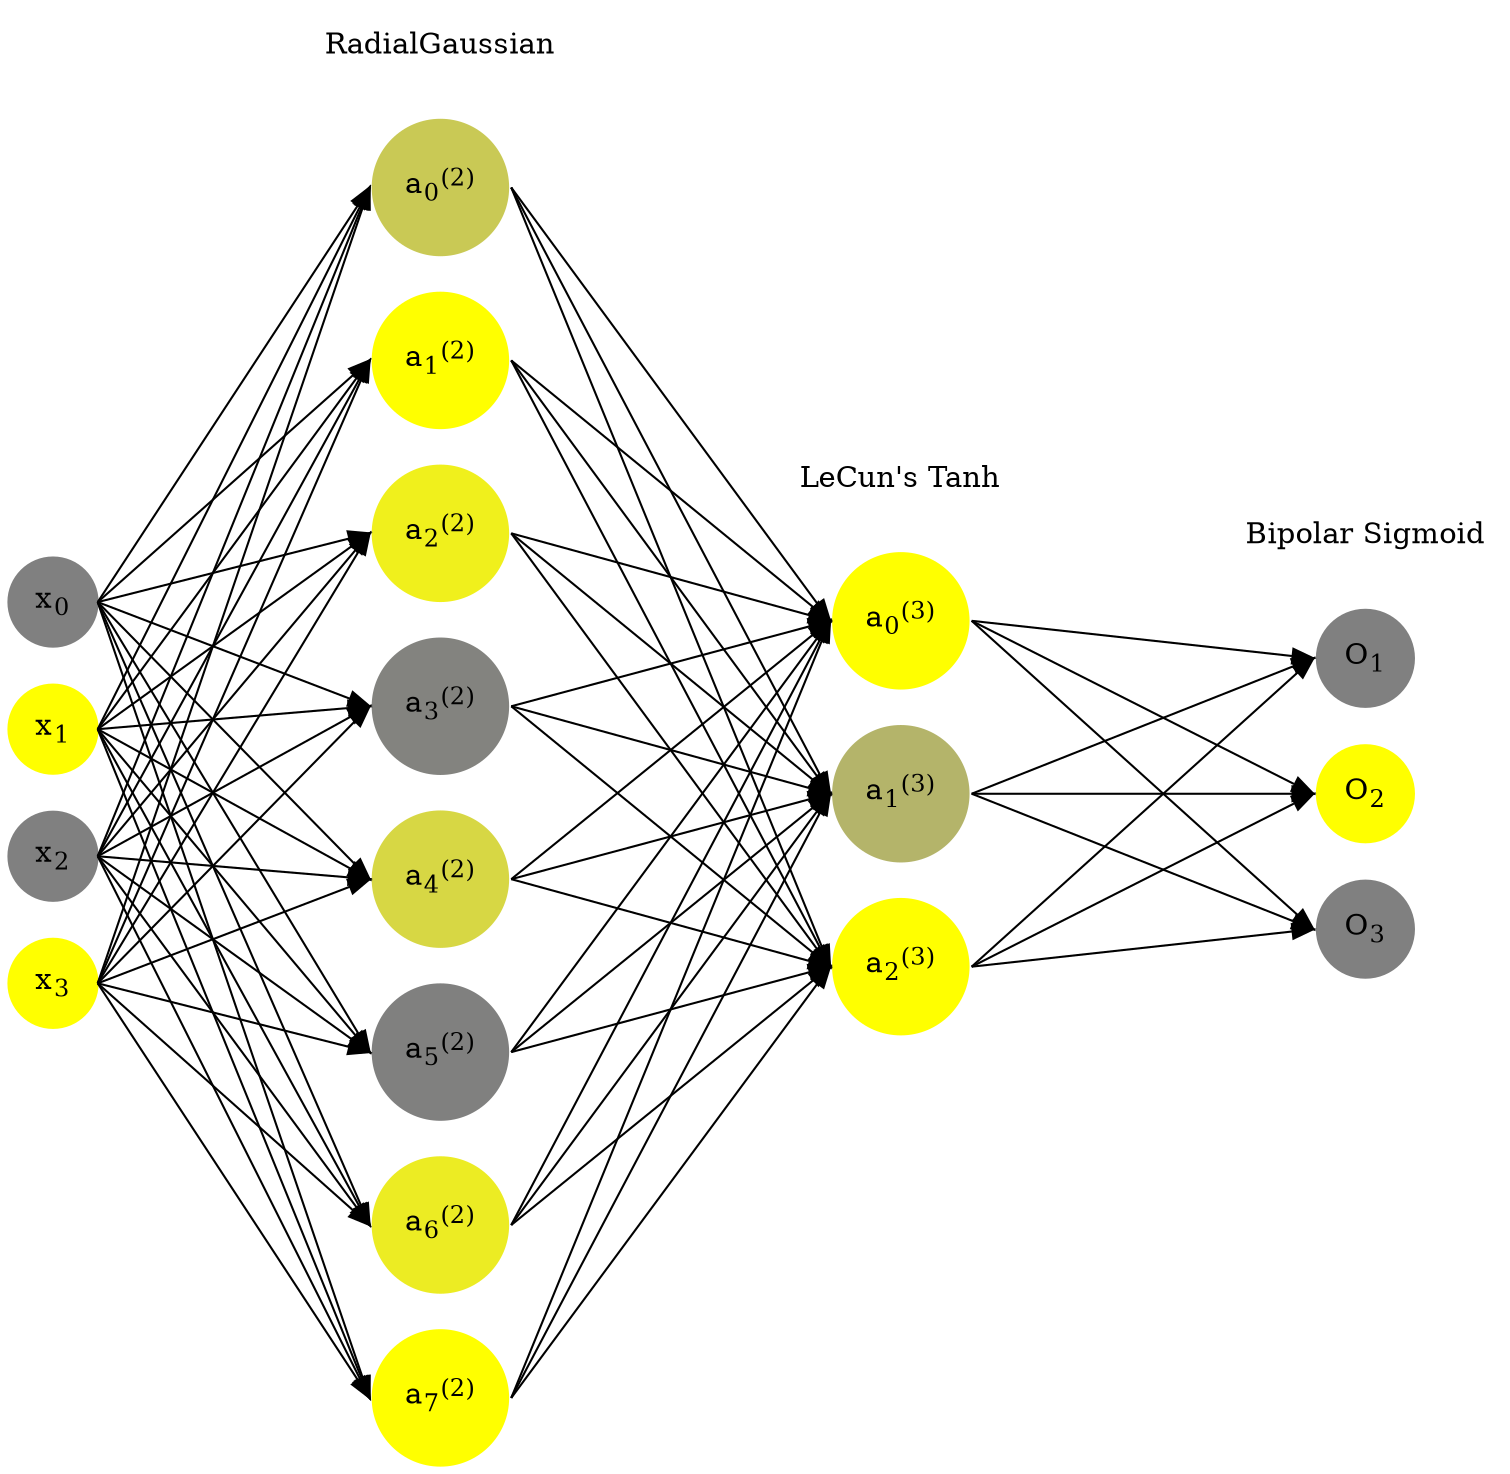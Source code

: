 digraph G {
	rankdir = LR;
	splines=false;
	edge[style=invis];
	ranksep= 1.4;
	{
	node [shape=circle, color="0.1667, 0.0, 0.5", style=filled, fillcolor="0.1667, 0.0, 0.5"];
	x0 [label=<x<sub>0</sub>>];
	}
	{
	node [shape=circle, color="0.1667, 1.0, 1.0", style=filled, fillcolor="0.1667, 1.0, 1.0"];
	x1 [label=<x<sub>1</sub>>];
	}
	{
	node [shape=circle, color="0.1667, 0.0, 0.5", style=filled, fillcolor="0.1667, 0.0, 0.5"];
	x2 [label=<x<sub>2</sub>>];
	}
	{
	node [shape=circle, color="0.1667, 1.0, 1.0", style=filled, fillcolor="0.1667, 1.0, 1.0"];
	x3 [label=<x<sub>3</sub>>];
	}
	{
	node [shape=circle, color="0.1667, 0.572966, 0.786483", style=filled, fillcolor="0.1667, 0.572966, 0.786483"];
	a02 [label=<a<sub>0</sub><sup>(2)</sup>>];
	}
	{
	node [shape=circle, color="0.1667, 0.998133, 0.999067", style=filled, fillcolor="0.1667, 0.998133, 0.999067"];
	a12 [label=<a<sub>1</sub><sup>(2)</sup>>];
	}
	{
	node [shape=circle, color="0.1667, 0.879751, 0.939875", style=filled, fillcolor="0.1667, 0.879751, 0.939875"];
	a22 [label=<a<sub>2</sub><sup>(2)</sup>>];
	}
	{
	node [shape=circle, color="0.1667, 0.028604, 0.514302", style=filled, fillcolor="0.1667, 0.028604, 0.514302"];
	a32 [label=<a<sub>3</sub><sup>(2)</sup>>];
	}
	{
	node [shape=circle, color="0.1667, 0.681750, 0.840875", style=filled, fillcolor="0.1667, 0.681750, 0.840875"];
	a42 [label=<a<sub>4</sub><sup>(2)</sup>>];
	}
	{
	node [shape=circle, color="0.1667, 0.003753, 0.501877", style=filled, fillcolor="0.1667, 0.003753, 0.501877"];
	a52 [label=<a<sub>5</sub><sup>(2)</sup>>];
	}
	{
	node [shape=circle, color="0.1667, 0.849420, 0.924710", style=filled, fillcolor="0.1667, 0.849420, 0.924710"];
	a62 [label=<a<sub>6</sub><sup>(2)</sup>>];
	}
	{
	node [shape=circle, color="0.1667, 0.999494, 0.999747", style=filled, fillcolor="0.1667, 0.999494, 0.999747"];
	a72 [label=<a<sub>7</sub><sup>(2)</sup>>];
	}
	{
	node [shape=circle, color="0.1667, 1.423757, 1.211878", style=filled, fillcolor="0.1667, 1.423757, 1.211878"];
	a03 [label=<a<sub>0</sub><sup>(3)</sup>>];
	}
	{
	node [shape=circle, color="0.1667, 0.406744, 0.703372", style=filled, fillcolor="0.1667, 0.406744, 0.703372"];
	a13 [label=<a<sub>1</sub><sup>(3)</sup>>];
	}
	{
	node [shape=circle, color="0.1667, 1.194199, 1.097099", style=filled, fillcolor="0.1667, 1.194199, 1.097099"];
	a23 [label=<a<sub>2</sub><sup>(3)</sup>>];
	}
	{
	node [shape=circle, color="0.1667, 0.0, 0.5", style=filled, fillcolor="0.1667, 0.0, 0.5"];
	O1 [label=<O<sub>1</sub>>];
	}
	{
	node [shape=circle, color="0.1667, 1.0, 1.0", style=filled, fillcolor="0.1667, 1.0, 1.0"];
	O2 [label=<O<sub>2</sub>>];
	}
	{
	node [shape=circle, color="0.1667, 0.0, 0.5", style=filled, fillcolor="0.1667, 0.0, 0.5"];
	O3 [label=<O<sub>3</sub>>];
	}
	{
	rank=same;
	x0->x1->x2->x3;
	}
	{
	rank=same;
	a02->a12->a22->a32->a42->a52->a62->a72;
	}
	{
	rank=same;
	a03->a13->a23;
	}
	{
	rank=same;
	O1->O2->O3;
	}
	l1 [shape=plaintext,label="RadialGaussian"];
	l1->a02;
	{rank=same; l1;a02};
	l2 [shape=plaintext,label="LeCun's Tanh"];
	l2->a03;
	{rank=same; l2;a03};
	l3 [shape=plaintext,label="Bipolar Sigmoid"];
	l3->O1;
	{rank=same; l3;O1};
edge[style=solid, tailport=e, headport=w];
	{x0;x1;x2;x3} -> {a02;a12;a22;a32;a42;a52;a62;a72};
	{a02;a12;a22;a32;a42;a52;a62;a72} -> {a03;a13;a23};
	{a03;a13;a23} -> {O1,O2,O3};
}